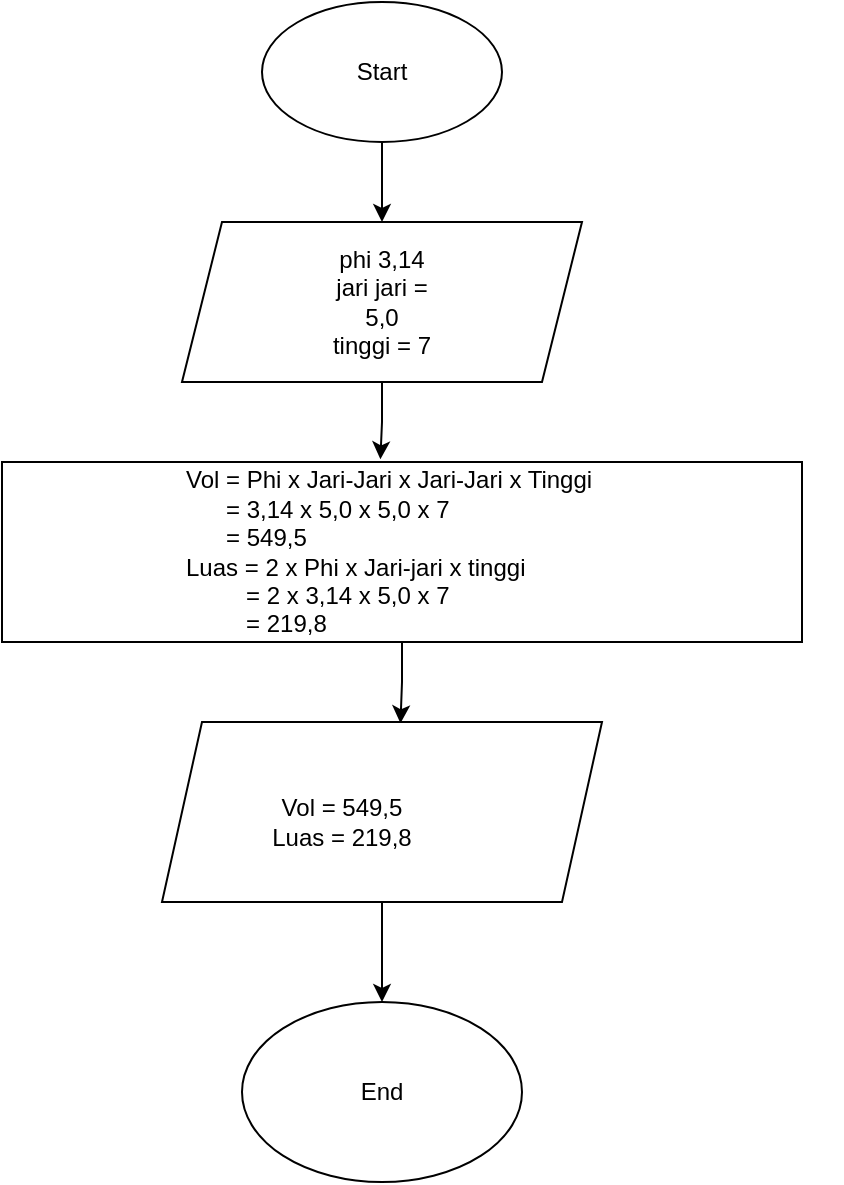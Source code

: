 <mxfile version="20.3.3" type="google"><diagram id="TbkXZjLvAzBWbGoKgrd8" name="Halaman-1"><mxGraphModel grid="1" page="1" gridSize="10" guides="1" tooltips="1" connect="1" arrows="1" fold="1" pageScale="1" pageWidth="827" pageHeight="1169" math="0" shadow="0"><root><mxCell id="0"/><mxCell id="1" parent="0"/><mxCell id="rhFqWryYdjvw1SBPRjZq-5" style="edgeStyle=orthogonalEdgeStyle;rounded=0;orthogonalLoop=1;jettySize=auto;html=1;" edge="1" parent="1" source="rhFqWryYdjvw1SBPRjZq-1" target="rhFqWryYdjvw1SBPRjZq-6"><mxGeometry relative="1" as="geometry"><mxPoint x="390" y="180" as="targetPoint"/></mxGeometry></mxCell><mxCell id="rhFqWryYdjvw1SBPRjZq-1" value="" style="ellipse;whiteSpace=wrap;html=1;" vertex="1" parent="1"><mxGeometry x="330" y="40" width="120" height="70" as="geometry"/></mxCell><mxCell id="rhFqWryYdjvw1SBPRjZq-3" value="Start" style="text;html=1;strokeColor=none;fillColor=none;align=center;verticalAlign=middle;whiteSpace=wrap;rounded=0;" vertex="1" parent="1"><mxGeometry x="360" y="60" width="60" height="30" as="geometry"/></mxCell><mxCell id="rhFqWryYdjvw1SBPRjZq-21" style="edgeStyle=orthogonalEdgeStyle;rounded=0;orthogonalLoop=1;jettySize=auto;html=1;entryX=0.473;entryY=-0.015;entryDx=0;entryDy=0;entryPerimeter=0;" edge="1" parent="1" source="rhFqWryYdjvw1SBPRjZq-6" target="rhFqWryYdjvw1SBPRjZq-13"><mxGeometry relative="1" as="geometry"/></mxCell><mxCell id="rhFqWryYdjvw1SBPRjZq-6" value="" style="shape=parallelogram;perimeter=parallelogramPerimeter;whiteSpace=wrap;html=1;fixedSize=1;" vertex="1" parent="1"><mxGeometry x="290" y="150" width="200" height="80" as="geometry"/></mxCell><mxCell id="rhFqWryYdjvw1SBPRjZq-7" value="phi 3,14&lt;br&gt;jari jari = 5,0&lt;br&gt;tinggi = 7" style="text;html=1;strokeColor=none;fillColor=none;align=center;verticalAlign=middle;whiteSpace=wrap;rounded=0;" vertex="1" parent="1"><mxGeometry x="360" y="175" width="60" height="30" as="geometry"/></mxCell><mxCell id="rhFqWryYdjvw1SBPRjZq-24" style="edgeStyle=orthogonalEdgeStyle;rounded=0;orthogonalLoop=1;jettySize=auto;html=1;entryX=0.542;entryY=0.007;entryDx=0;entryDy=0;entryPerimeter=0;" edge="1" parent="1" source="rhFqWryYdjvw1SBPRjZq-13" target="rhFqWryYdjvw1SBPRjZq-16"><mxGeometry relative="1" as="geometry"/></mxCell><mxCell id="rhFqWryYdjvw1SBPRjZq-13" value="" style="rounded=0;whiteSpace=wrap;html=1;" vertex="1" parent="1"><mxGeometry x="200" y="270" width="400" height="90" as="geometry"/></mxCell><mxCell id="rhFqWryYdjvw1SBPRjZq-15" value="Vol = Phi x Jari-Jari x Jari-Jari x Tinggi&lt;br&gt;&amp;nbsp; &amp;nbsp; &amp;nbsp; = 3,14 x 5,0 x 5,0 x 7&lt;br&gt;&amp;nbsp; &amp;nbsp; &amp;nbsp; = 549,5&lt;br&gt;Luas = 2 x Phi x Jari-jari x tinggi&lt;br&gt;&amp;nbsp; &amp;nbsp; &amp;nbsp; &amp;nbsp; &amp;nbsp;= 2 x 3,14 x 5,0 x 7&lt;br&gt;&amp;nbsp; &amp;nbsp; &amp;nbsp; &amp;nbsp; &amp;nbsp;= 219,8" style="text;html=1;strokeColor=none;fillColor=none;align=left;verticalAlign=middle;whiteSpace=wrap;rounded=0;" vertex="1" parent="1"><mxGeometry x="290" y="275" width="330" height="80" as="geometry"/></mxCell><mxCell id="rhFqWryYdjvw1SBPRjZq-25" style="edgeStyle=orthogonalEdgeStyle;rounded=0;orthogonalLoop=1;jettySize=auto;html=1;entryX=0.5;entryY=0;entryDx=0;entryDy=0;" edge="1" parent="1" source="rhFqWryYdjvw1SBPRjZq-16" target="rhFqWryYdjvw1SBPRjZq-18"><mxGeometry relative="1" as="geometry"/></mxCell><mxCell id="rhFqWryYdjvw1SBPRjZq-16" value="" style="shape=parallelogram;perimeter=parallelogramPerimeter;whiteSpace=wrap;html=1;fixedSize=1;" vertex="1" parent="1"><mxGeometry x="280" y="400" width="220" height="90" as="geometry"/></mxCell><mxCell id="rhFqWryYdjvw1SBPRjZq-17" value="Vol = 549,5&lt;br&gt;Luas = 219,8&lt;br&gt;" style="text;html=1;strokeColor=none;fillColor=none;align=center;verticalAlign=middle;whiteSpace=wrap;rounded=0;" vertex="1" parent="1"><mxGeometry x="330" y="430" width="80" height="40" as="geometry"/></mxCell><mxCell id="rhFqWryYdjvw1SBPRjZq-18" value="" style="ellipse;whiteSpace=wrap;html=1;" vertex="1" parent="1"><mxGeometry x="320" y="540" width="140" height="90" as="geometry"/></mxCell><mxCell id="rhFqWryYdjvw1SBPRjZq-19" value="End" style="text;html=1;strokeColor=none;fillColor=none;align=center;verticalAlign=middle;whiteSpace=wrap;rounded=0;" vertex="1" parent="1"><mxGeometry x="360" y="570" width="60" height="30" as="geometry"/></mxCell></root></mxGraphModel></diagram></mxfile>